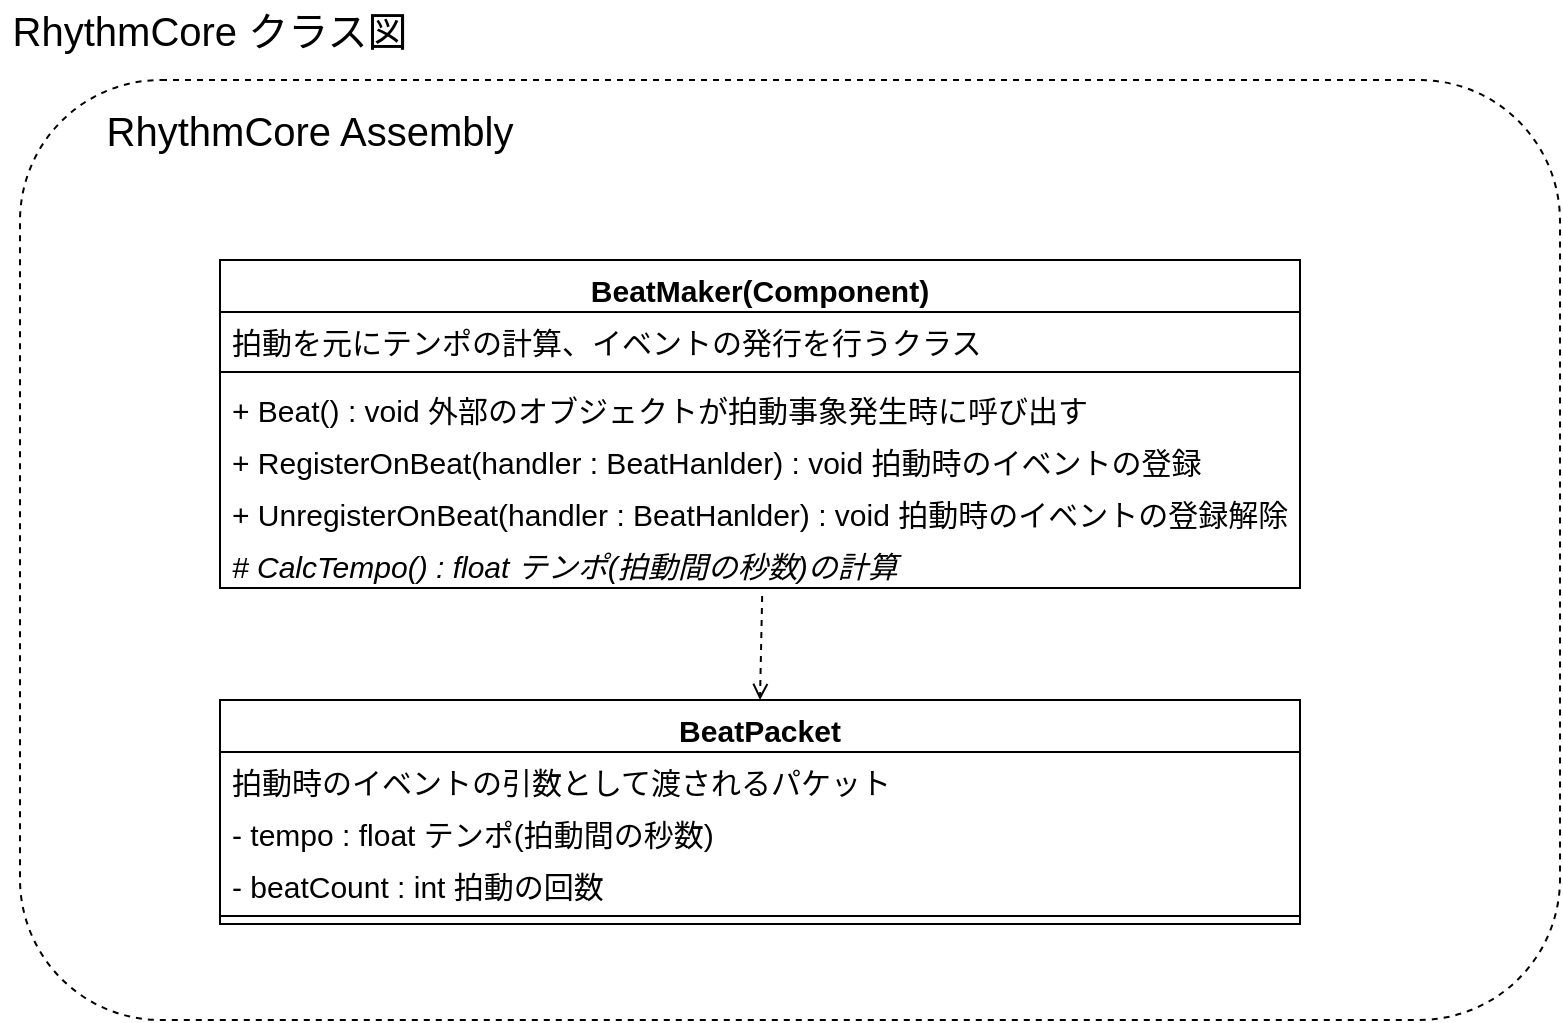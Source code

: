 <mxfile version="18.0.1" type="device"><diagram id="kL2lBJ0Yuh7rmewR7tuh" name="ページ1"><mxGraphModel dx="1102" dy="865" grid="1" gridSize="10" guides="1" tooltips="1" connect="1" arrows="1" fold="1" page="1" pageScale="1" pageWidth="827" pageHeight="1169" math="0" shadow="0"><root><mxCell id="0"/><mxCell id="1" parent="0"/><mxCell id="lNl2ep3tgy_nIi5PZgRe-21" value="" style="rounded=1;whiteSpace=wrap;html=1;fontSize=15;fillColor=none;dashed=1;" vertex="1" parent="1"><mxGeometry x="140" y="180" width="770" height="470" as="geometry"/></mxCell><mxCell id="lNl2ep3tgy_nIi5PZgRe-1" value="RhythmCore クラス図" style="text;html=1;strokeColor=none;fillColor=none;align=center;verticalAlign=middle;whiteSpace=wrap;rounded=0;fontSize=20;" vertex="1" parent="1"><mxGeometry x="130" y="140" width="210" height="30" as="geometry"/></mxCell><mxCell id="lNl2ep3tgy_nIi5PZgRe-6" value="BeatMaker(Component)" style="swimlane;fontStyle=1;align=center;verticalAlign=top;childLayout=stackLayout;horizontal=1;startSize=26;horizontalStack=0;resizeParent=1;resizeParentMax=0;resizeLast=0;collapsible=1;marginBottom=0;fontSize=15;" vertex="1" parent="1"><mxGeometry x="240" y="270" width="540" height="164" as="geometry"/></mxCell><mxCell id="lNl2ep3tgy_nIi5PZgRe-7" value="拍動を元にテンポの計算、イベントの発行を行うクラス" style="text;strokeColor=none;fillColor=none;align=left;verticalAlign=top;spacingLeft=4;spacingRight=4;overflow=hidden;rotatable=0;points=[[0,0.5],[1,0.5]];portConstraint=eastwest;fontSize=15;" vertex="1" parent="lNl2ep3tgy_nIi5PZgRe-6"><mxGeometry y="26" width="540" height="26" as="geometry"/></mxCell><mxCell id="lNl2ep3tgy_nIi5PZgRe-8" value="" style="line;strokeWidth=1;fillColor=none;align=left;verticalAlign=middle;spacingTop=-1;spacingLeft=3;spacingRight=3;rotatable=0;labelPosition=right;points=[];portConstraint=eastwest;fontSize=20;" vertex="1" parent="lNl2ep3tgy_nIi5PZgRe-6"><mxGeometry y="52" width="540" height="8" as="geometry"/></mxCell><mxCell id="lNl2ep3tgy_nIi5PZgRe-10" value="+ Beat() : void 外部のオブジェクトが拍動事象発生時に呼び出す" style="text;strokeColor=none;fillColor=none;align=left;verticalAlign=top;spacingLeft=4;spacingRight=4;overflow=hidden;rotatable=0;points=[[0,0.5],[1,0.5]];portConstraint=eastwest;fontSize=15;fontStyle=0" vertex="1" parent="lNl2ep3tgy_nIi5PZgRe-6"><mxGeometry y="60" width="540" height="26" as="geometry"/></mxCell><mxCell id="lNl2ep3tgy_nIi5PZgRe-11" value="+ RegisterOnBeat(handler : BeatHanlder) : void 拍動時のイベントの登録" style="text;strokeColor=none;fillColor=none;align=left;verticalAlign=top;spacingLeft=4;spacingRight=4;overflow=hidden;rotatable=0;points=[[0,0.5],[1,0.5]];portConstraint=eastwest;fontSize=15;fontStyle=0" vertex="1" parent="lNl2ep3tgy_nIi5PZgRe-6"><mxGeometry y="86" width="540" height="26" as="geometry"/></mxCell><mxCell id="lNl2ep3tgy_nIi5PZgRe-12" value="+ UnregisterOnBeat(handler : BeatHanlder) : void 拍動時のイベントの登録解除" style="text;strokeColor=none;fillColor=none;align=left;verticalAlign=top;spacingLeft=4;spacingRight=4;overflow=hidden;rotatable=0;points=[[0,0.5],[1,0.5]];portConstraint=eastwest;fontSize=15;fontStyle=0" vertex="1" parent="lNl2ep3tgy_nIi5PZgRe-6"><mxGeometry y="112" width="540" height="26" as="geometry"/></mxCell><mxCell id="lNl2ep3tgy_nIi5PZgRe-13" value="# CalcTempo() : float テンポ(拍動間の秒数)の計算" style="text;strokeColor=none;fillColor=none;align=left;verticalAlign=top;spacingLeft=4;spacingRight=4;overflow=hidden;rotatable=0;points=[[0,0.5],[1,0.5]];portConstraint=eastwest;fontSize=15;fontStyle=2" vertex="1" parent="lNl2ep3tgy_nIi5PZgRe-6"><mxGeometry y="138" width="540" height="26" as="geometry"/></mxCell><mxCell id="lNl2ep3tgy_nIi5PZgRe-22" value="RhythmCore Assembly" style="text;html=1;strokeColor=none;fillColor=none;align=center;verticalAlign=middle;whiteSpace=wrap;rounded=0;fontSize=20;" vertex="1" parent="1"><mxGeometry x="180" y="190" width="210" height="30" as="geometry"/></mxCell><mxCell id="lNl2ep3tgy_nIi5PZgRe-24" value="BeatPacket" style="swimlane;fontStyle=1;align=center;verticalAlign=top;childLayout=stackLayout;horizontal=1;startSize=26;horizontalStack=0;resizeParent=1;resizeParentMax=0;resizeLast=0;collapsible=1;marginBottom=0;fontSize=15;" vertex="1" parent="1"><mxGeometry x="240" y="490" width="540" height="112" as="geometry"/></mxCell><mxCell id="lNl2ep3tgy_nIi5PZgRe-25" value="拍動時のイベントの引数として渡されるパケット" style="text;strokeColor=none;fillColor=none;align=left;verticalAlign=top;spacingLeft=4;spacingRight=4;overflow=hidden;rotatable=0;points=[[0,0.5],[1,0.5]];portConstraint=eastwest;fontSize=15;" vertex="1" parent="lNl2ep3tgy_nIi5PZgRe-24"><mxGeometry y="26" width="540" height="26" as="geometry"/></mxCell><mxCell id="lNl2ep3tgy_nIi5PZgRe-31" value="- tempo : float テンポ(拍動間の秒数)" style="text;strokeColor=none;fillColor=none;align=left;verticalAlign=top;spacingLeft=4;spacingRight=4;overflow=hidden;rotatable=0;points=[[0,0.5],[1,0.5]];portConstraint=eastwest;fontSize=15;fontStyle=0" vertex="1" parent="lNl2ep3tgy_nIi5PZgRe-24"><mxGeometry y="52" width="540" height="26" as="geometry"/></mxCell><mxCell id="lNl2ep3tgy_nIi5PZgRe-32" value="- beatCount : int 拍動の回数" style="text;strokeColor=none;fillColor=none;align=left;verticalAlign=top;spacingLeft=4;spacingRight=4;overflow=hidden;rotatable=0;points=[[0,0.5],[1,0.5]];portConstraint=eastwest;fontSize=15;fontStyle=0" vertex="1" parent="lNl2ep3tgy_nIi5PZgRe-24"><mxGeometry y="78" width="540" height="26" as="geometry"/></mxCell><mxCell id="lNl2ep3tgy_nIi5PZgRe-26" value="" style="line;strokeWidth=1;fillColor=none;align=left;verticalAlign=middle;spacingTop=-1;spacingLeft=3;spacingRight=3;rotatable=0;labelPosition=right;points=[];portConstraint=eastwest;fontSize=20;" vertex="1" parent="lNl2ep3tgy_nIi5PZgRe-24"><mxGeometry y="104" width="540" height="8" as="geometry"/></mxCell><mxCell id="lNl2ep3tgy_nIi5PZgRe-33" value="" style="endArrow=open;html=1;rounded=0;fontSize=15;exitX=0.502;exitY=1.154;exitDx=0;exitDy=0;entryX=0.5;entryY=0;entryDx=0;entryDy=0;dashed=1;endFill=0;exitPerimeter=0;" edge="1" parent="1" source="lNl2ep3tgy_nIi5PZgRe-13" target="lNl2ep3tgy_nIi5PZgRe-24"><mxGeometry width="50" height="50" relative="1" as="geometry"><mxPoint x="510" y="460" as="sourcePoint"/><mxPoint x="480" y="460" as="targetPoint"/></mxGeometry></mxCell></root></mxGraphModel></diagram></mxfile>